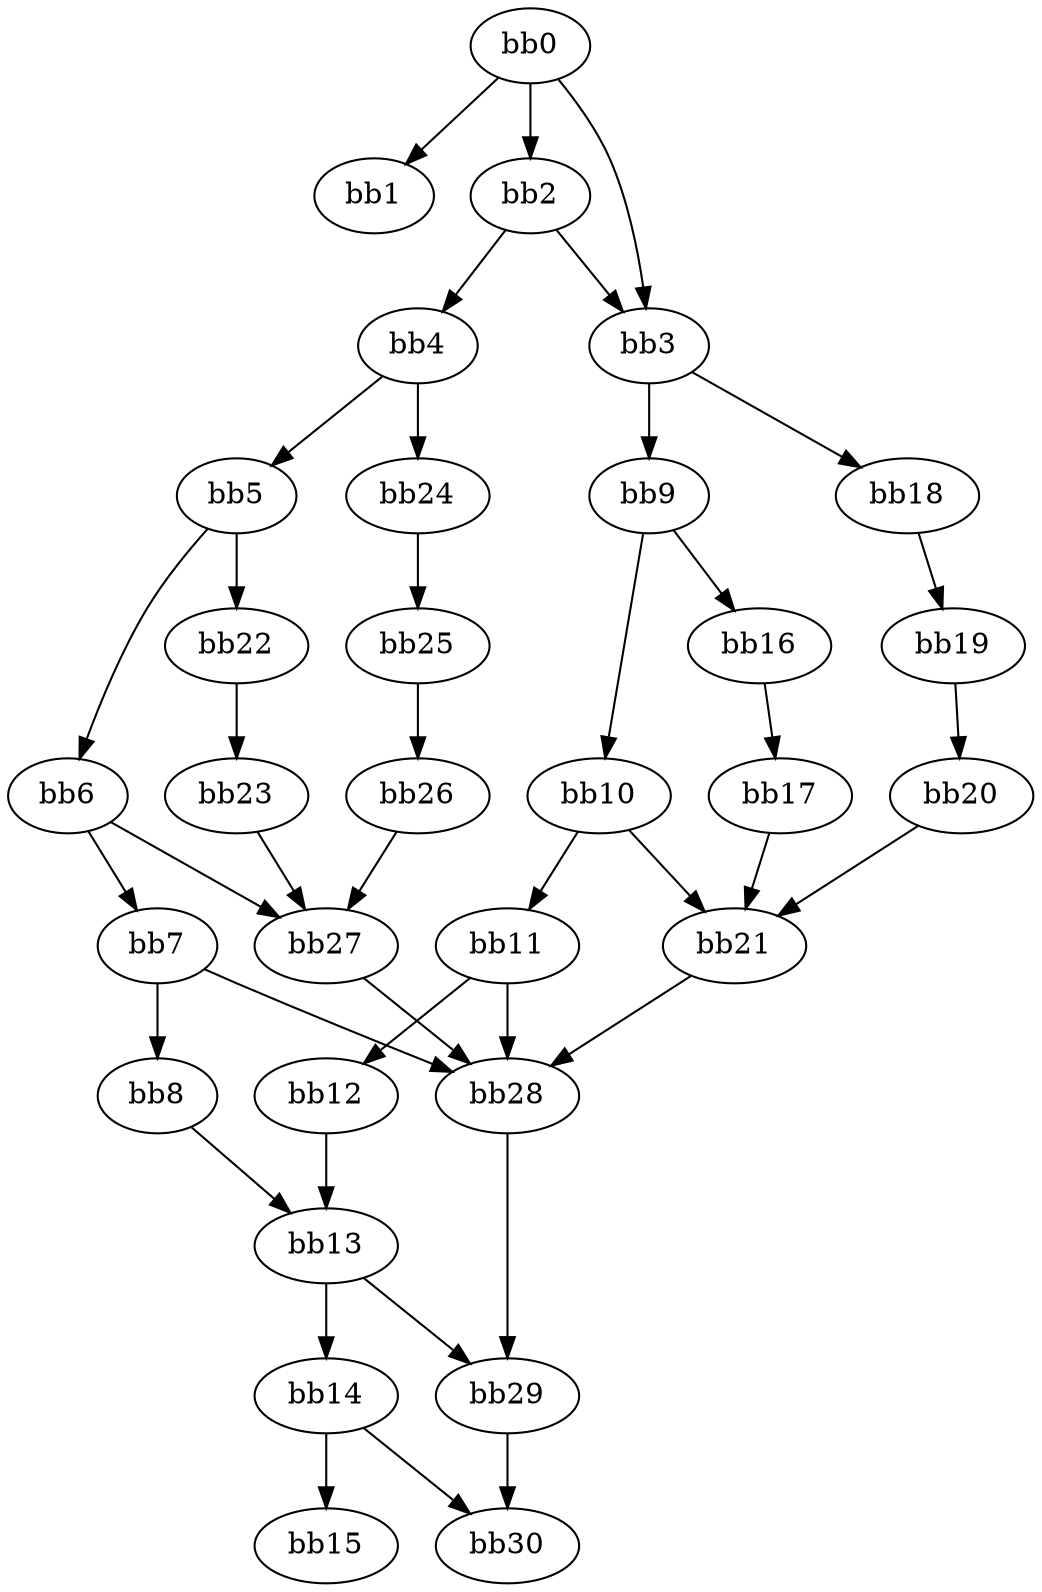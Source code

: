 digraph {
    0 [ label = "bb0\l" ]
    1 [ label = "bb1\l" ]
    2 [ label = "bb2\l" ]
    3 [ label = "bb3\l" ]
    4 [ label = "bb4\l" ]
    5 [ label = "bb5\l" ]
    6 [ label = "bb6\l" ]
    7 [ label = "bb7\l" ]
    8 [ label = "bb8\l" ]
    9 [ label = "bb9\l" ]
    10 [ label = "bb10\l" ]
    11 [ label = "bb11\l" ]
    12 [ label = "bb12\l" ]
    13 [ label = "bb13\l" ]
    14 [ label = "bb14\l" ]
    15 [ label = "bb15\l" ]
    16 [ label = "bb16\l" ]
    17 [ label = "bb17\l" ]
    18 [ label = "bb18\l" ]
    19 [ label = "bb19\l" ]
    20 [ label = "bb20\l" ]
    21 [ label = "bb21\l" ]
    22 [ label = "bb22\l" ]
    23 [ label = "bb23\l" ]
    24 [ label = "bb24\l" ]
    25 [ label = "bb25\l" ]
    26 [ label = "bb26\l" ]
    27 [ label = "bb27\l" ]
    28 [ label = "bb28\l" ]
    29 [ label = "bb29\l" ]
    30 [ label = "bb30\l" ]
    0 -> 1 [ ]
    0 -> 2 [ ]
    0 -> 3 [ ]
    2 -> 3 [ ]
    2 -> 4 [ ]
    3 -> 9 [ ]
    3 -> 18 [ ]
    4 -> 5 [ ]
    4 -> 24 [ ]
    5 -> 6 [ ]
    5 -> 22 [ ]
    6 -> 7 [ ]
    6 -> 27 [ ]
    7 -> 8 [ ]
    7 -> 28 [ ]
    8 -> 13 [ ]
    9 -> 10 [ ]
    9 -> 16 [ ]
    10 -> 11 [ ]
    10 -> 21 [ ]
    11 -> 12 [ ]
    11 -> 28 [ ]
    12 -> 13 [ ]
    13 -> 14 [ ]
    13 -> 29 [ ]
    14 -> 15 [ ]
    14 -> 30 [ ]
    16 -> 17 [ ]
    17 -> 21 [ ]
    18 -> 19 [ ]
    19 -> 20 [ ]
    20 -> 21 [ ]
    21 -> 28 [ ]
    22 -> 23 [ ]
    23 -> 27 [ ]
    24 -> 25 [ ]
    25 -> 26 [ ]
    26 -> 27 [ ]
    27 -> 28 [ ]
    28 -> 29 [ ]
    29 -> 30 [ ]
}

